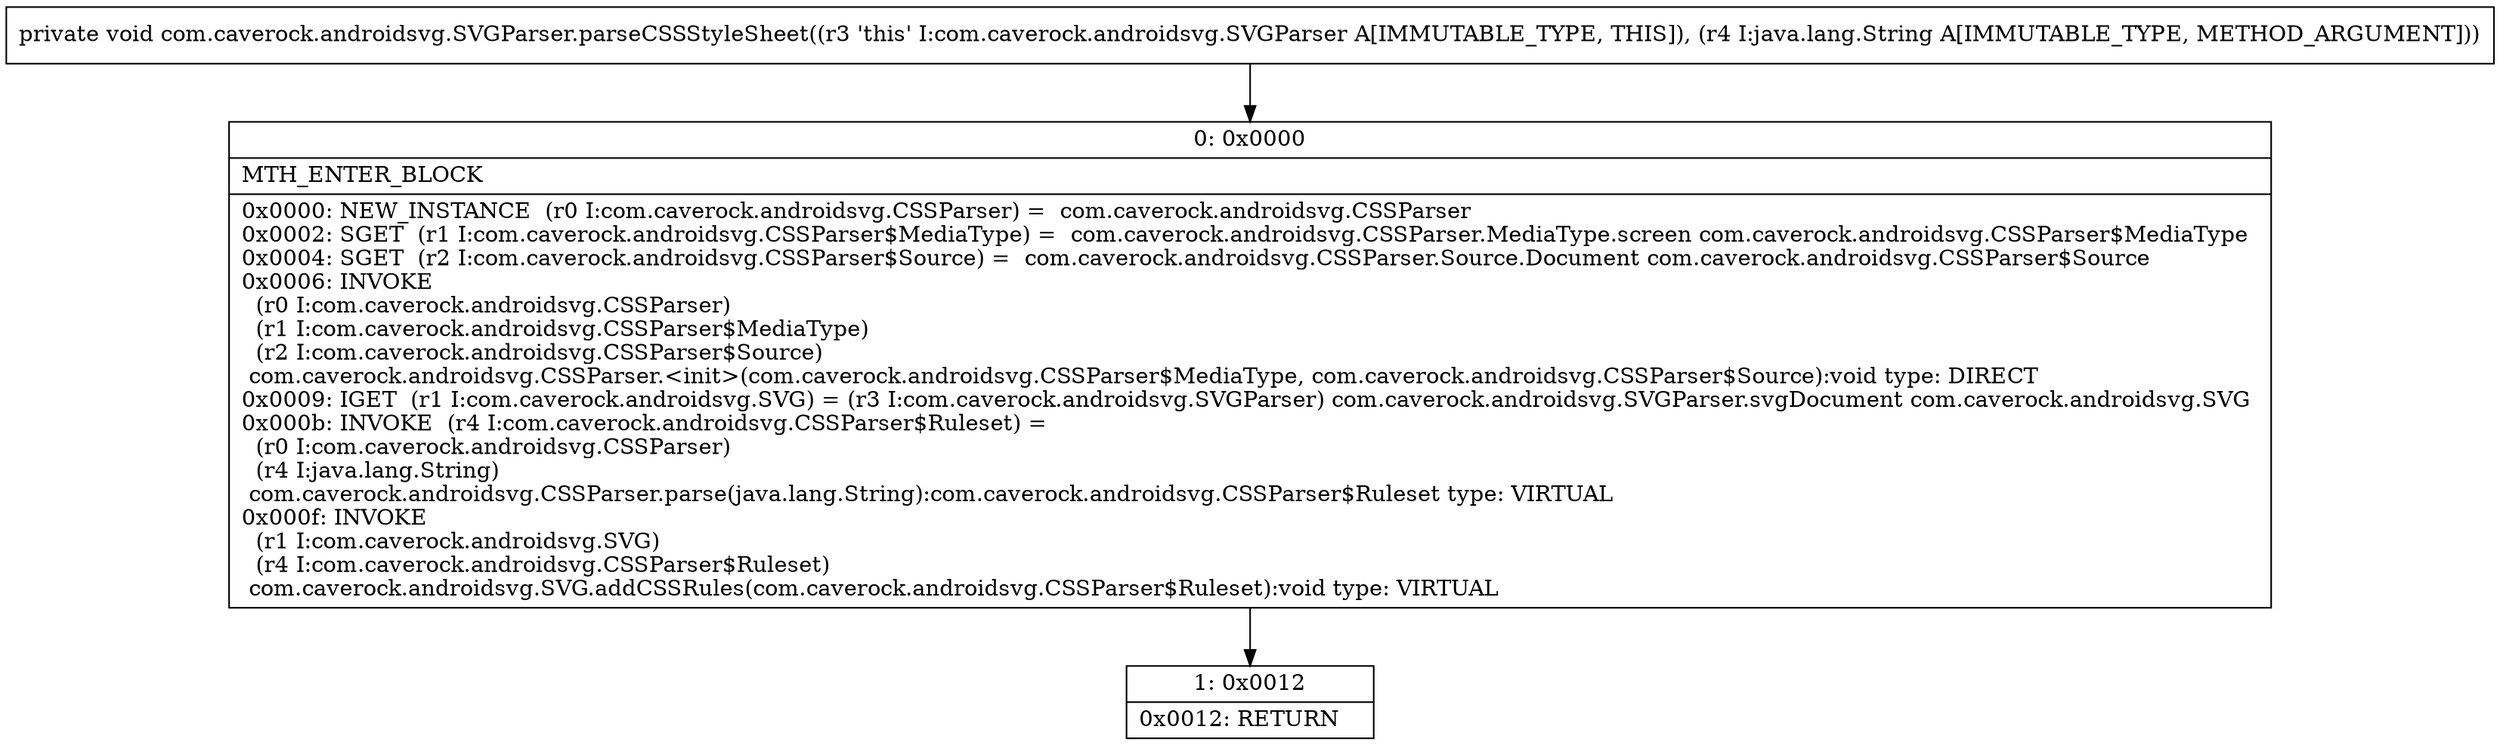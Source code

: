 digraph "CFG forcom.caverock.androidsvg.SVGParser.parseCSSStyleSheet(Ljava\/lang\/String;)V" {
Node_0 [shape=record,label="{0\:\ 0x0000|MTH_ENTER_BLOCK\l|0x0000: NEW_INSTANCE  (r0 I:com.caverock.androidsvg.CSSParser) =  com.caverock.androidsvg.CSSParser \l0x0002: SGET  (r1 I:com.caverock.androidsvg.CSSParser$MediaType) =  com.caverock.androidsvg.CSSParser.MediaType.screen com.caverock.androidsvg.CSSParser$MediaType \l0x0004: SGET  (r2 I:com.caverock.androidsvg.CSSParser$Source) =  com.caverock.androidsvg.CSSParser.Source.Document com.caverock.androidsvg.CSSParser$Source \l0x0006: INVOKE  \l  (r0 I:com.caverock.androidsvg.CSSParser)\l  (r1 I:com.caverock.androidsvg.CSSParser$MediaType)\l  (r2 I:com.caverock.androidsvg.CSSParser$Source)\l com.caverock.androidsvg.CSSParser.\<init\>(com.caverock.androidsvg.CSSParser$MediaType, com.caverock.androidsvg.CSSParser$Source):void type: DIRECT \l0x0009: IGET  (r1 I:com.caverock.androidsvg.SVG) = (r3 I:com.caverock.androidsvg.SVGParser) com.caverock.androidsvg.SVGParser.svgDocument com.caverock.androidsvg.SVG \l0x000b: INVOKE  (r4 I:com.caverock.androidsvg.CSSParser$Ruleset) = \l  (r0 I:com.caverock.androidsvg.CSSParser)\l  (r4 I:java.lang.String)\l com.caverock.androidsvg.CSSParser.parse(java.lang.String):com.caverock.androidsvg.CSSParser$Ruleset type: VIRTUAL \l0x000f: INVOKE  \l  (r1 I:com.caverock.androidsvg.SVG)\l  (r4 I:com.caverock.androidsvg.CSSParser$Ruleset)\l com.caverock.androidsvg.SVG.addCSSRules(com.caverock.androidsvg.CSSParser$Ruleset):void type: VIRTUAL \l}"];
Node_1 [shape=record,label="{1\:\ 0x0012|0x0012: RETURN   \l}"];
MethodNode[shape=record,label="{private void com.caverock.androidsvg.SVGParser.parseCSSStyleSheet((r3 'this' I:com.caverock.androidsvg.SVGParser A[IMMUTABLE_TYPE, THIS]), (r4 I:java.lang.String A[IMMUTABLE_TYPE, METHOD_ARGUMENT])) }"];
MethodNode -> Node_0;
Node_0 -> Node_1;
}

